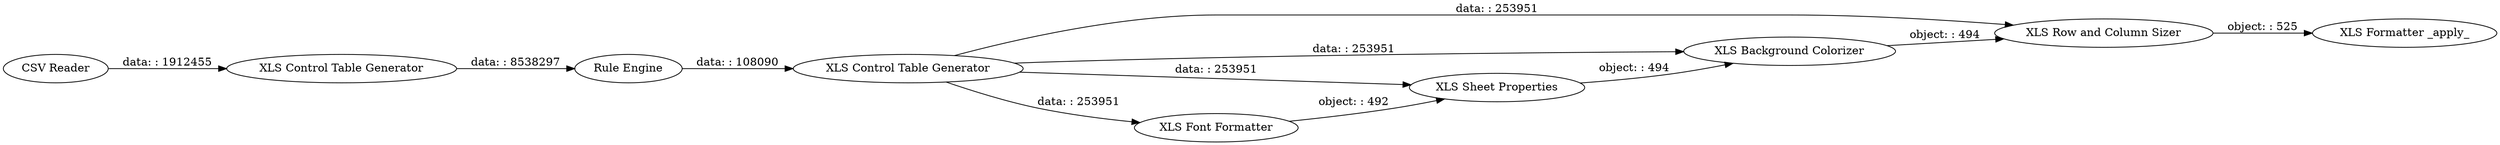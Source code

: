 digraph {
	"-3320431444633554960_8" [label="XLS Sheet Properties"]
	"-3320431444633554960_15" [label="XLS Row and Column Sizer"]
	"-3320431444633554960_14" [label="XLS Formatter _apply_"]
	"-3320431444633554960_1" [label="CSV Reader"]
	"-3320431444633554960_3" [label="Rule Engine"]
	"-3320431444633554960_2" [label="XLS Control Table Generator"]
	"-3320431444633554960_4" [label="XLS Control Table Generator"]
	"-3320431444633554960_9" [label="XLS Font Formatter"]
	"-3320431444633554960_12" [label="XLS Background Colorizer"]
	"-3320431444633554960_12" -> "-3320431444633554960_15" [label="object: : 494"]
	"-3320431444633554960_4" -> "-3320431444633554960_8" [label="data: : 253951"]
	"-3320431444633554960_15" -> "-3320431444633554960_14" [label="object: : 525"]
	"-3320431444633554960_4" -> "-3320431444633554960_15" [label="data: : 253951"]
	"-3320431444633554960_1" -> "-3320431444633554960_2" [label="data: : 1912455"]
	"-3320431444633554960_2" -> "-3320431444633554960_3" [label="data: : 8538297"]
	"-3320431444633554960_8" -> "-3320431444633554960_12" [label="object: : 494"]
	"-3320431444633554960_9" -> "-3320431444633554960_8" [label="object: : 492"]
	"-3320431444633554960_4" -> "-3320431444633554960_9" [label="data: : 253951"]
	"-3320431444633554960_3" -> "-3320431444633554960_4" [label="data: : 108090"]
	"-3320431444633554960_4" -> "-3320431444633554960_12" [label="data: : 253951"]
	rankdir=LR
}
